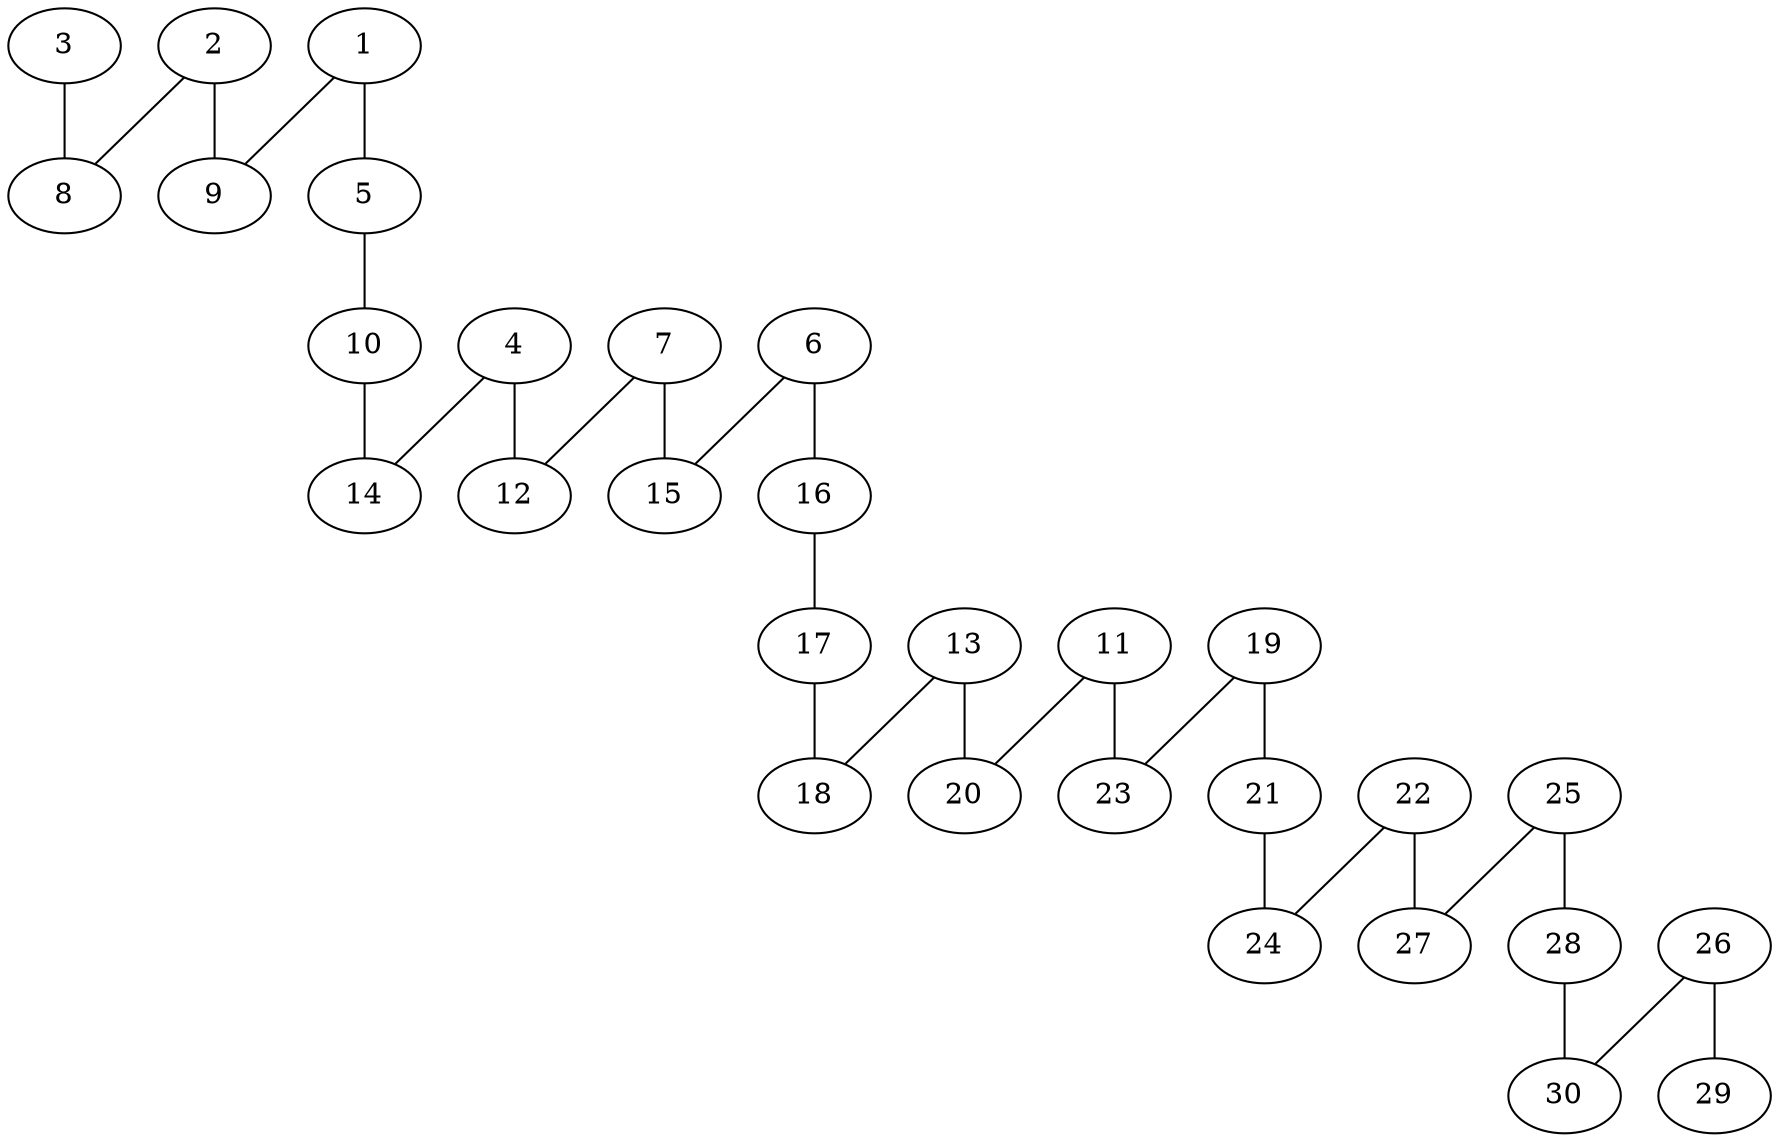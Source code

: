 graph x {
3 -- 8
2 -- 8
2 -- 9
1 -- 9
1 -- 5
5 -- 10
10 -- 14
4 -- 14
4 -- 12
7 -- 12
7 -- 15
6 -- 15
6 -- 16
16 -- 17
17 -- 18
13 -- 18
13 -- 20
11 -- 20
11 -- 23
19 -- 23
19 -- 21
21 -- 24
22 -- 24
22 -- 27
25 -- 27
25 -- 28
28 -- 30
26 -- 30
26 -- 29
}